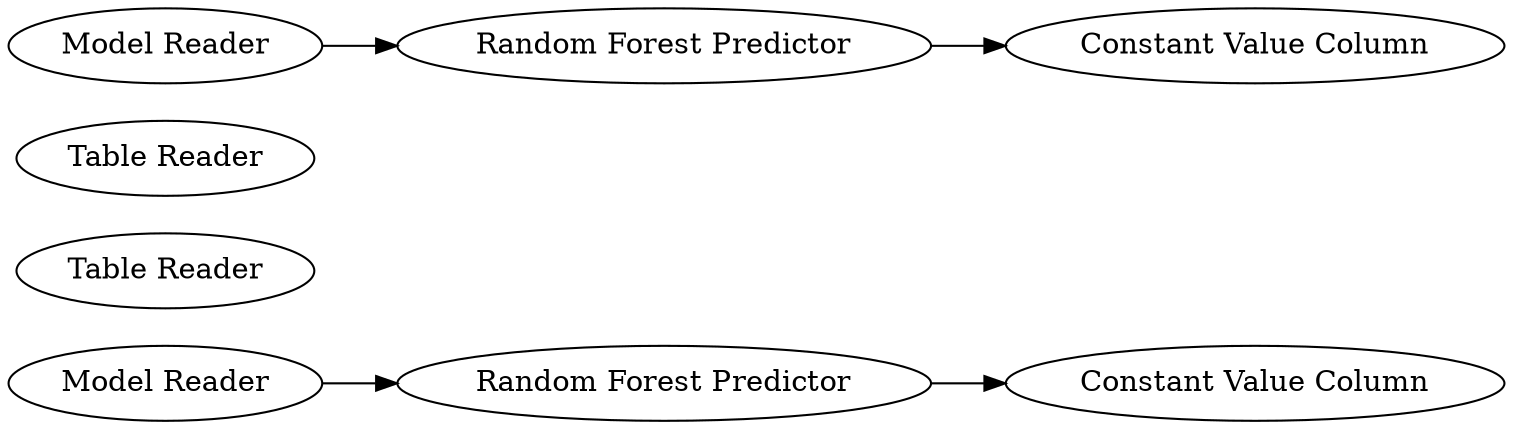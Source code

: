 digraph {
	168 [label="Random Forest Predictor"]
	189 [label="Model Reader"]
	190 [label="Table Reader"]
	191 [label="Table Reader"]
	192 [label="Model Reader"]
	194 [label="Random Forest Predictor"]
	198 [label="Constant Value Column"]
	199 [label="Constant Value Column"]
	168 -> 199
	189 -> 168
	192 -> 194
	194 -> 198
	rankdir=LR
}
